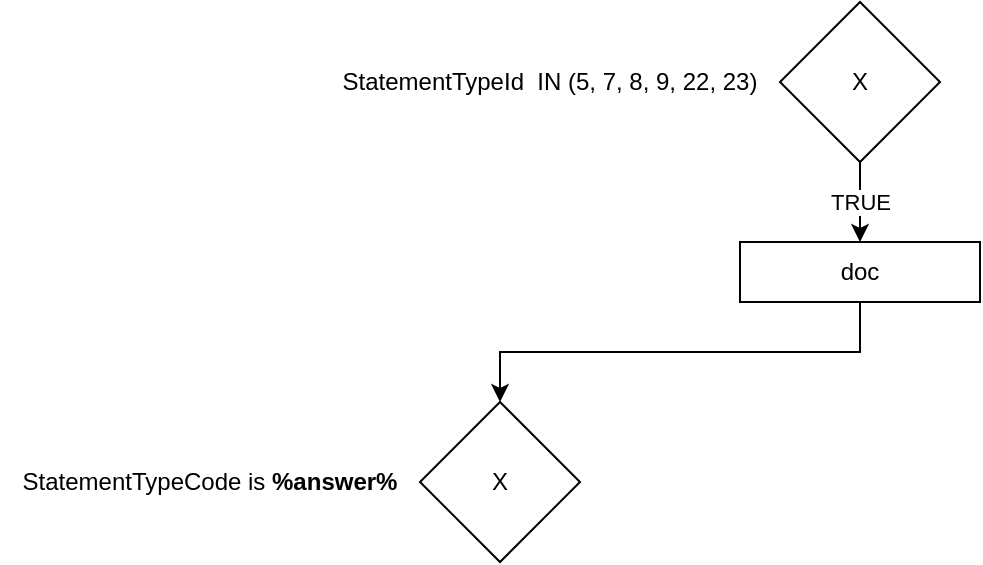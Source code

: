 <mxfile version="20.2.7" type="github">
  <diagram id="58sSC5JXQoV5nZuX8xAD" name="Страница 1">
    <mxGraphModel dx="700" dy="872" grid="1" gridSize="10" guides="1" tooltips="1" connect="1" arrows="1" fold="1" page="1" pageScale="1" pageWidth="827" pageHeight="1169" math="0" shadow="0">
      <root>
        <mxCell id="0" />
        <mxCell id="1" parent="0" />
        <mxCell id="NzDwZOVcidQ5wz9ZAWTa-4" value="TRUE" style="edgeStyle=orthogonalEdgeStyle;rounded=0;orthogonalLoop=1;jettySize=auto;html=1;exitX=0.5;exitY=1;exitDx=0;exitDy=0;entryX=0.5;entryY=0;entryDx=0;entryDy=0;" edge="1" parent="1" source="NzDwZOVcidQ5wz9ZAWTa-1" target="NzDwZOVcidQ5wz9ZAWTa-3">
          <mxGeometry relative="1" as="geometry" />
        </mxCell>
        <mxCell id="NzDwZOVcidQ5wz9ZAWTa-1" value="X" style="rhombus;whiteSpace=wrap;html=1;" vertex="1" parent="1">
          <mxGeometry x="390" y="320" width="80" height="80" as="geometry" />
        </mxCell>
        <mxCell id="NzDwZOVcidQ5wz9ZAWTa-2" value="StatementTypeId&amp;nbsp; IN (5, 7, 8, 9, 22, 23)" style="text;html=1;strokeColor=none;fillColor=none;align=center;verticalAlign=middle;whiteSpace=wrap;rounded=0;" vertex="1" parent="1">
          <mxGeometry x="170" y="345" width="210" height="30" as="geometry" />
        </mxCell>
        <mxCell id="NzDwZOVcidQ5wz9ZAWTa-6" value="" style="edgeStyle=orthogonalEdgeStyle;rounded=0;orthogonalLoop=1;jettySize=auto;html=1;exitX=0.5;exitY=1;exitDx=0;exitDy=0;" edge="1" parent="1" source="NzDwZOVcidQ5wz9ZAWTa-3" target="NzDwZOVcidQ5wz9ZAWTa-5">
          <mxGeometry relative="1" as="geometry" />
        </mxCell>
        <mxCell id="NzDwZOVcidQ5wz9ZAWTa-3" value="doc" style="rounded=0;whiteSpace=wrap;html=1;" vertex="1" parent="1">
          <mxGeometry x="370" y="440" width="120" height="30" as="geometry" />
        </mxCell>
        <mxCell id="NzDwZOVcidQ5wz9ZAWTa-5" value="X" style="rhombus;whiteSpace=wrap;html=1;rounded=0;" vertex="1" parent="1">
          <mxGeometry x="210" y="520" width="80" height="80" as="geometry" />
        </mxCell>
        <mxCell id="NzDwZOVcidQ5wz9ZAWTa-7" value="StatementTypeCode is &lt;b&gt;%answer%&lt;/b&gt;" style="text;html=1;strokeColor=none;fillColor=none;align=center;verticalAlign=middle;whiteSpace=wrap;rounded=0;" vertex="1" parent="1">
          <mxGeometry y="545" width="210" height="30" as="geometry" />
        </mxCell>
      </root>
    </mxGraphModel>
  </diagram>
</mxfile>
